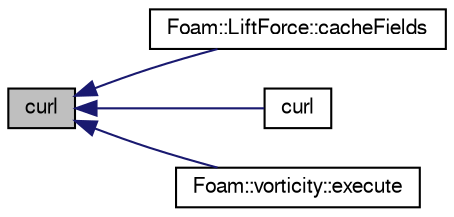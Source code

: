 digraph "curl"
{
  bgcolor="transparent";
  edge [fontname="FreeSans",fontsize="10",labelfontname="FreeSans",labelfontsize="10"];
  node [fontname="FreeSans",fontsize="10",shape=record];
  rankdir="LR";
  Node1 [label="curl",height=0.2,width=0.4,color="black", fillcolor="grey75", style="filled" fontcolor="black"];
  Node1 -> Node2 [dir="back",color="midnightblue",fontsize="10",style="solid",fontname="FreeSans"];
  Node2 [label="Foam::LiftForce::cacheFields",height=0.2,width=0.4,color="black",URL="$a01276.html#a6005414ac27ae3e0b5a783ba216c1906",tooltip="Cache fields. "];
  Node1 -> Node3 [dir="back",color="midnightblue",fontsize="10",style="solid",fontname="FreeSans"];
  Node3 [label="curl",height=0.2,width=0.4,color="black",URL="$a10271.html#a0e63cae50a81310f06ab0000dcca910d"];
  Node1 -> Node4 [dir="back",color="midnightblue",fontsize="10",style="solid",fontname="FreeSans"];
  Node4 [label="Foam::vorticity::execute",height=0.2,width=0.4,color="black",URL="$a02736.html#a61af3e60b94ae3e748f6fbac1e794af7",tooltip="Execute, currently does nothing. "];
}
